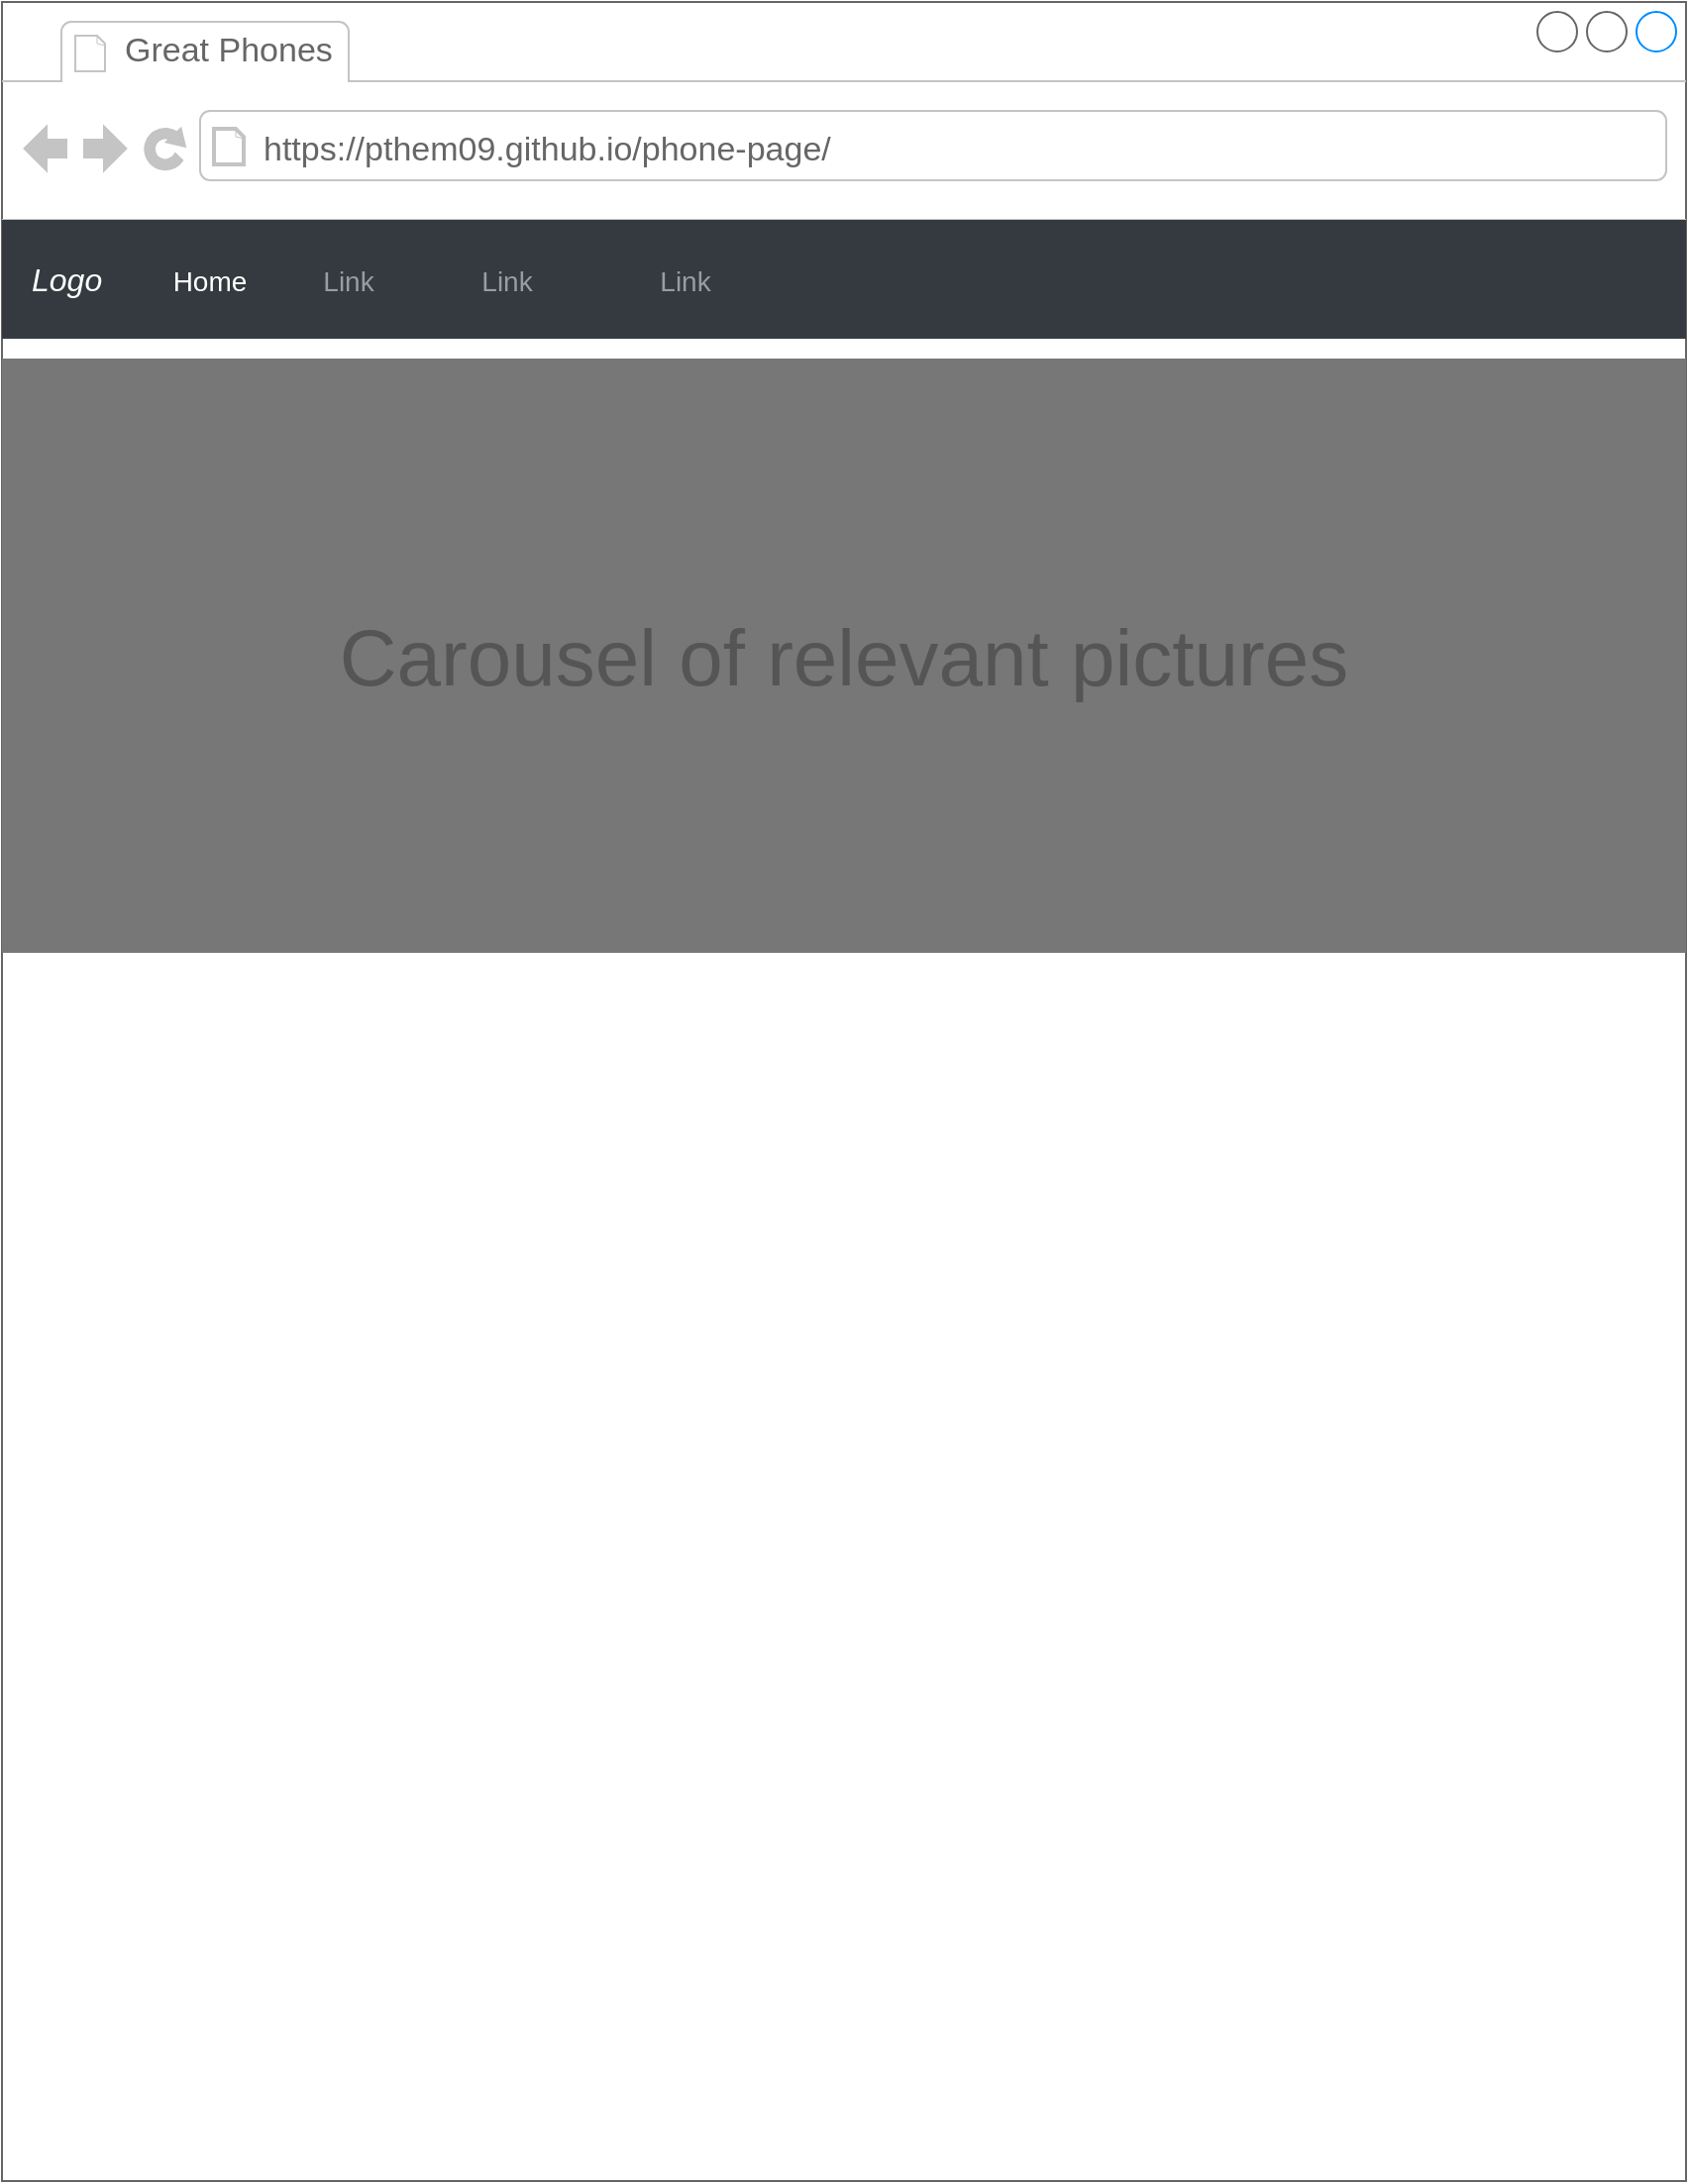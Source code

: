 <mxfile version="24.1.0" type="github">
  <diagram name="Page-1" id="dX_awtCxjfuAfy3DdkAb">
    <mxGraphModel dx="1379" dy="764" grid="1" gridSize="10" guides="1" tooltips="1" connect="1" arrows="1" fold="1" page="1" pageScale="1" pageWidth="850" pageHeight="1100" math="0" shadow="0">
      <root>
        <mxCell id="0" />
        <mxCell id="1" parent="0" />
        <mxCell id="LIomclLp-HoN8wm7b3Z_-1" value="" style="strokeWidth=1;shadow=0;dashed=0;align=center;html=1;shape=mxgraph.mockup.containers.browserWindow;rSize=0;strokeColor=#666666;strokeColor2=#008cff;strokeColor3=#c4c4c4;mainText=,;recursiveResize=0;" vertex="1" parent="1">
          <mxGeometry width="850" height="1100" as="geometry" />
        </mxCell>
        <mxCell id="LIomclLp-HoN8wm7b3Z_-2" value="Great Phones" style="strokeWidth=1;shadow=0;dashed=0;align=center;html=1;shape=mxgraph.mockup.containers.anchor;fontSize=17;fontColor=#666666;align=left;whiteSpace=wrap;" vertex="1" parent="LIomclLp-HoN8wm7b3Z_-1">
          <mxGeometry x="60" y="12" width="110" height="26" as="geometry" />
        </mxCell>
        <mxCell id="LIomclLp-HoN8wm7b3Z_-3" value="https://pthem09.github.io/phone-page/" style="strokeWidth=1;shadow=0;dashed=0;align=center;html=1;shape=mxgraph.mockup.containers.anchor;rSize=0;fontSize=17;fontColor=#666666;align=left;" vertex="1" parent="LIomclLp-HoN8wm7b3Z_-1">
          <mxGeometry x="130" y="60" width="310" height="30" as="geometry" />
        </mxCell>
        <mxCell id="LIomclLp-HoN8wm7b3Z_-4" value="&lt;i&gt;Logo&lt;/i&gt;" style="html=1;shadow=0;dashed=0;fillColor=#343A40;strokeColor=none;fontSize=16;fontColor=#ffffff;align=left;spacing=15;" vertex="1" parent="LIomclLp-HoN8wm7b3Z_-1">
          <mxGeometry y="110" width="850" height="60" as="geometry" />
        </mxCell>
        <mxCell id="LIomclLp-HoN8wm7b3Z_-5" value="Home" style="fillColor=none;strokeColor=none;fontSize=14;fontColor=#ffffff;align=center;" vertex="1" parent="LIomclLp-HoN8wm7b3Z_-4">
          <mxGeometry width="70" height="40" relative="1" as="geometry">
            <mxPoint x="70" y="10" as="offset" />
          </mxGeometry>
        </mxCell>
        <mxCell id="LIomclLp-HoN8wm7b3Z_-6" value="Link" style="fillColor=none;strokeColor=none;fontSize=14;fontColor=#9A9DA0;align=center;" vertex="1" parent="LIomclLp-HoN8wm7b3Z_-4">
          <mxGeometry width="70" height="40" relative="1" as="geometry">
            <mxPoint x="140" y="10" as="offset" />
          </mxGeometry>
        </mxCell>
        <mxCell id="LIomclLp-HoN8wm7b3Z_-14" value="Link" style="fillColor=none;strokeColor=none;fontSize=14;fontColor=#9A9DA0;align=center;" vertex="1" parent="LIomclLp-HoN8wm7b3Z_-4">
          <mxGeometry x="220" y="10" width="70" height="40" as="geometry" />
        </mxCell>
        <mxCell id="LIomclLp-HoN8wm7b3Z_-15" value="Link" style="fillColor=none;strokeColor=none;fontSize=14;fontColor=#9A9DA0;align=center;" vertex="1" parent="LIomclLp-HoN8wm7b3Z_-4">
          <mxGeometry x="310" y="10" width="70" height="40" as="geometry" />
        </mxCell>
        <mxCell id="LIomclLp-HoN8wm7b3Z_-12" value="Carousel of relevant pictures" style="html=1;shadow=0;dashed=0;strokeColor=none;strokeWidth=1;fillColor=#777777;fontColor=#555555;whiteSpace=wrap;align=center;verticalAlign=middle;fontStyle=0;fontSize=40;" vertex="1" parent="LIomclLp-HoN8wm7b3Z_-1">
          <mxGeometry y="180" width="850" height="300" as="geometry" />
        </mxCell>
      </root>
    </mxGraphModel>
  </diagram>
</mxfile>
